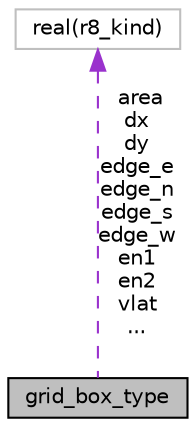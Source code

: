 digraph "grid_box_type"
{
 // INTERACTIVE_SVG=YES
 // LATEX_PDF_SIZE
  edge [fontname="Helvetica",fontsize="10",labelfontname="Helvetica",labelfontsize="10"];
  node [fontname="Helvetica",fontsize="10",shape=record];
  Node1 [label="grid_box_type",height=0.2,width=0.4,color="black", fillcolor="grey75", style="filled", fontcolor="black",tooltip="Type to hold pointers for grid boxes."];
  Node2 -> Node1 [dir="back",color="darkorchid3",fontsize="10",style="dashed",label=" area\ndx\ndy\nedge_e\nedge_n\nedge_s\nedge_w\nen1\nen2\nvlat\n..." ,fontname="Helvetica"];
  Node2 [label="real(r8_kind)",height=0.2,width=0.4,color="grey75", fillcolor="white", style="filled",tooltip=" "];
}
